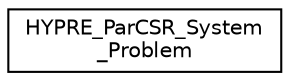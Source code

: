digraph "Graphical Class Hierarchy"
{
 // LATEX_PDF_SIZE
  edge [fontname="Helvetica",fontsize="10",labelfontname="Helvetica",labelfontsize="10"];
  node [fontname="Helvetica",fontsize="10",shape=record];
  rankdir="LR";
  Node0 [label="HYPRE_ParCSR_System\l_Problem",height=0.2,width=0.4,color="black", fillcolor="white", style="filled",URL="$struct_h_y_p_r_e___par_c_s_r___system___problem.html",tooltip=" "];
}
